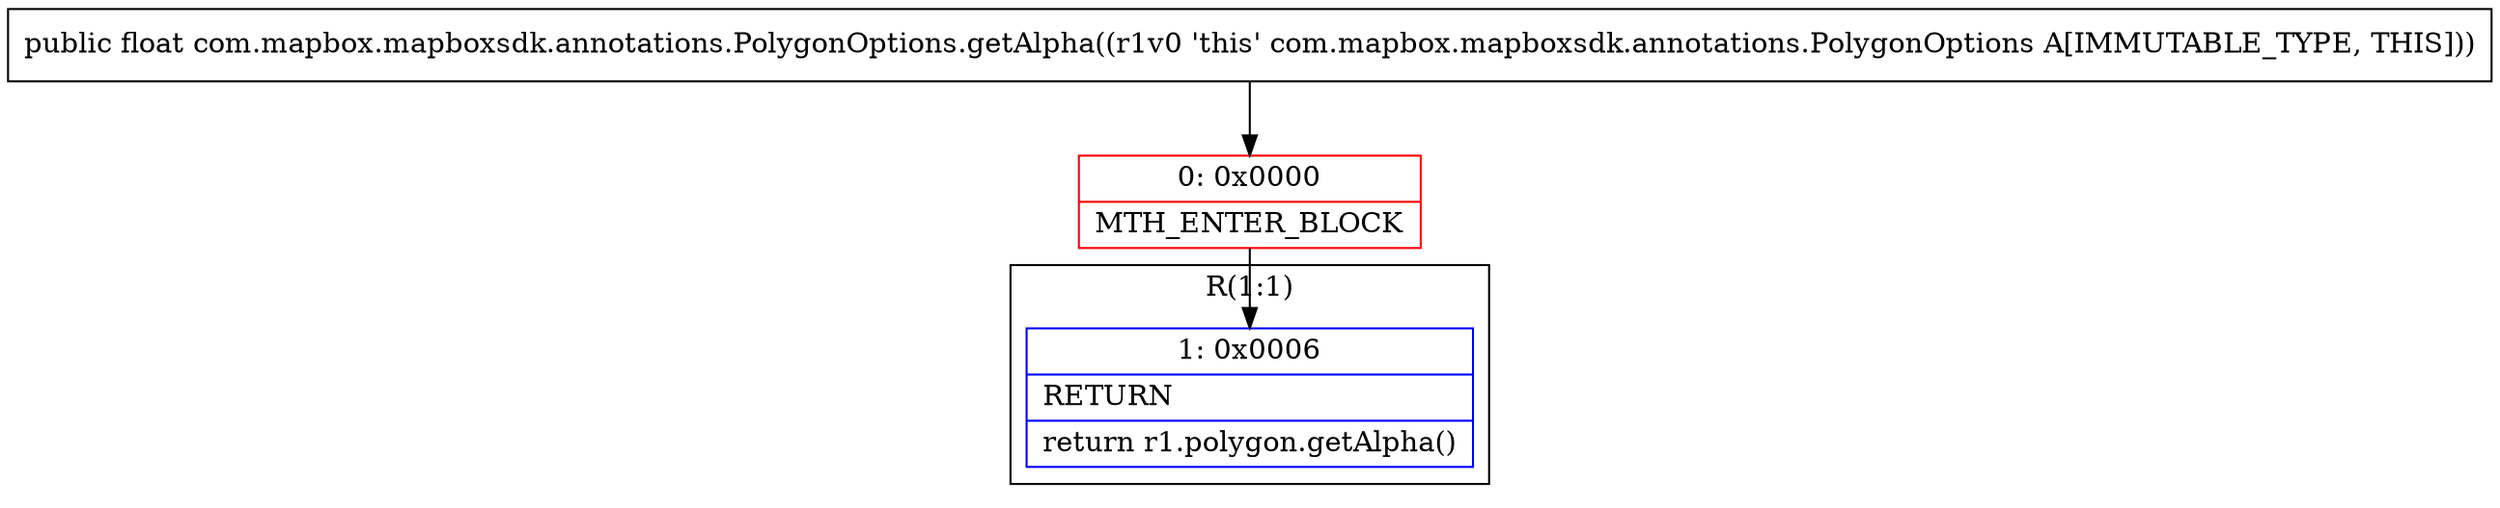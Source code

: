 digraph "CFG forcom.mapbox.mapboxsdk.annotations.PolygonOptions.getAlpha()F" {
subgraph cluster_Region_674422813 {
label = "R(1:1)";
node [shape=record,color=blue];
Node_1 [shape=record,label="{1\:\ 0x0006|RETURN\l|return r1.polygon.getAlpha()\l}"];
}
Node_0 [shape=record,color=red,label="{0\:\ 0x0000|MTH_ENTER_BLOCK\l}"];
MethodNode[shape=record,label="{public float com.mapbox.mapboxsdk.annotations.PolygonOptions.getAlpha((r1v0 'this' com.mapbox.mapboxsdk.annotations.PolygonOptions A[IMMUTABLE_TYPE, THIS])) }"];
MethodNode -> Node_0;
Node_0 -> Node_1;
}


